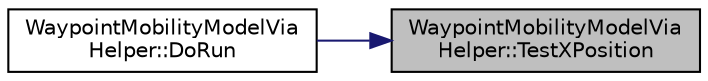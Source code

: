 digraph "WaypointMobilityModelViaHelper::TestXPosition"
{
 // LATEX_PDF_SIZE
  edge [fontname="Helvetica",fontsize="10",labelfontname="Helvetica",labelfontsize="10"];
  node [fontname="Helvetica",fontsize="10",shape=record];
  rankdir="RL";
  Node1 [label="WaypointMobilityModelVia\lHelper::TestXPosition",height=0.2,width=0.4,color="black", fillcolor="grey75", style="filled", fontcolor="black",tooltip="Text X position function."];
  Node1 -> Node2 [dir="back",color="midnightblue",fontsize="10",style="solid",fontname="Helvetica"];
  Node2 [label="WaypointMobilityModelVia\lHelper::DoRun",height=0.2,width=0.4,color="black", fillcolor="white", style="filled",URL="$class_waypoint_mobility_model_via_helper.html#a7ba11c2c935294e6a211f13d70905ac7",tooltip="Implementation to actually run this TestCase."];
}
